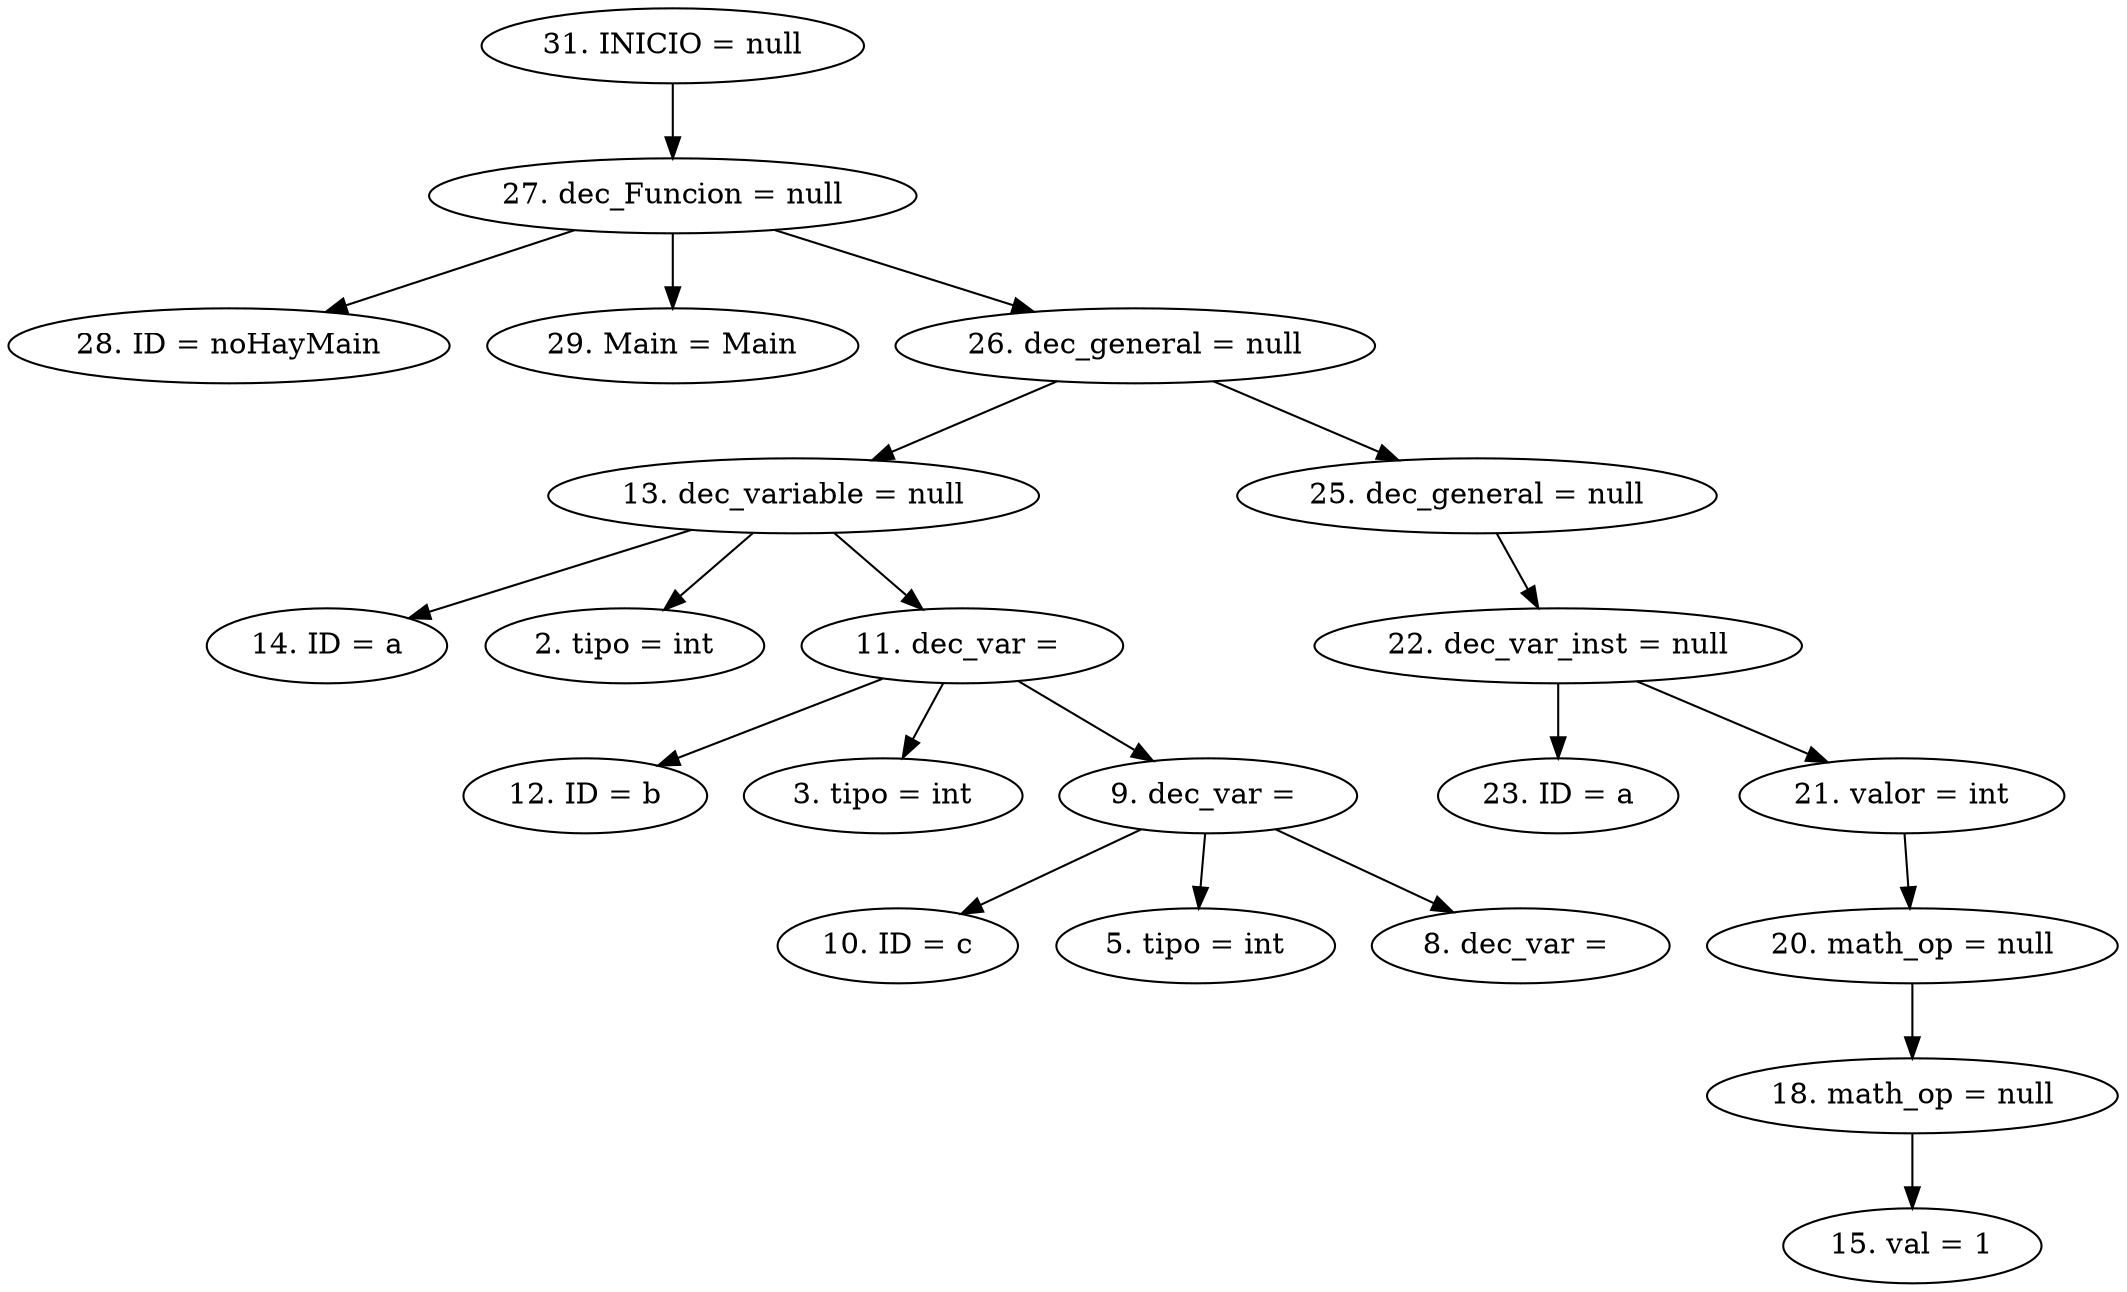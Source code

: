 digraph G {
"31. INICIO = null"->"27. dec_Funcion = null"
"27. dec_Funcion = null"->"28. ID = noHayMain"
"27. dec_Funcion = null"->"29. Main = Main"
"27. dec_Funcion = null"->"26. dec_general = null"
"26. dec_general = null"->"13. dec_variable = null"
"13. dec_variable = null"->"14. ID = a"
"13. dec_variable = null"->"2. tipo = int"
"13. dec_variable = null"->"11. dec_var = "
"11. dec_var = "->"12. ID = b"
"11. dec_var = "->"3. tipo = int"
"11. dec_var = "->"9. dec_var = "
"9. dec_var = "->"10. ID = c"
"9. dec_var = "->"5. tipo = int"
"9. dec_var = "->"8. dec_var = "
"26. dec_general = null"->"25. dec_general = null"
"25. dec_general = null"->"22. dec_var_inst = null"
"22. dec_var_inst = null"->"23. ID = a"
"22. dec_var_inst = null"->"21. valor = int"
"21. valor = int"->"20. math_op = null"
"20. math_op = null"->"18. math_op = null"
"18. math_op = null"->"15. val = 1"


}
